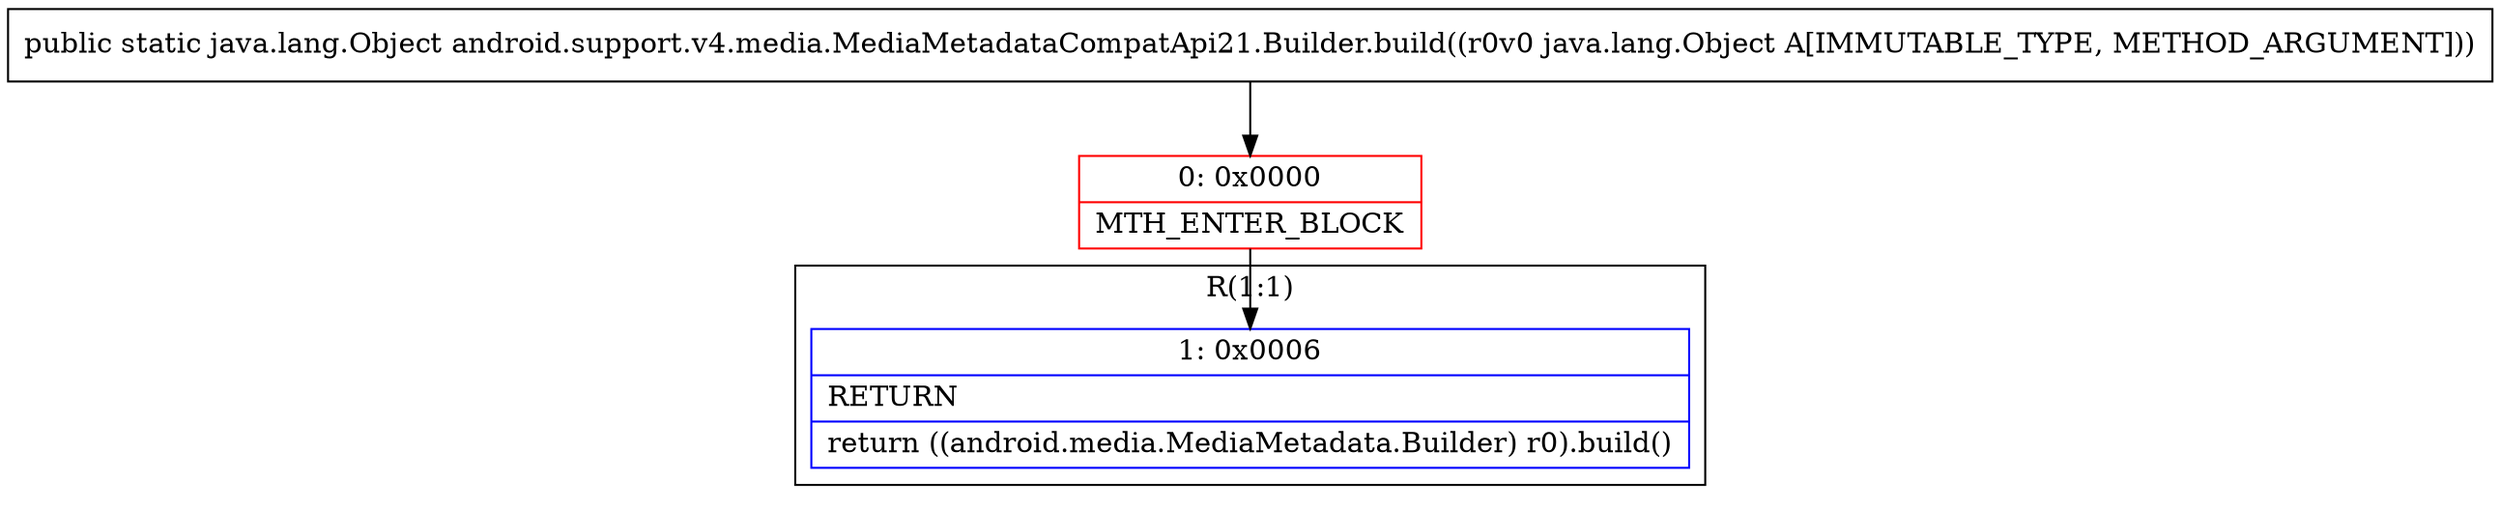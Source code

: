 digraph "CFG forandroid.support.v4.media.MediaMetadataCompatApi21.Builder.build(Ljava\/lang\/Object;)Ljava\/lang\/Object;" {
subgraph cluster_Region_1255882560 {
label = "R(1:1)";
node [shape=record,color=blue];
Node_1 [shape=record,label="{1\:\ 0x0006|RETURN\l|return ((android.media.MediaMetadata.Builder) r0).build()\l}"];
}
Node_0 [shape=record,color=red,label="{0\:\ 0x0000|MTH_ENTER_BLOCK\l}"];
MethodNode[shape=record,label="{public static java.lang.Object android.support.v4.media.MediaMetadataCompatApi21.Builder.build((r0v0 java.lang.Object A[IMMUTABLE_TYPE, METHOD_ARGUMENT])) }"];
MethodNode -> Node_0;
Node_0 -> Node_1;
}

